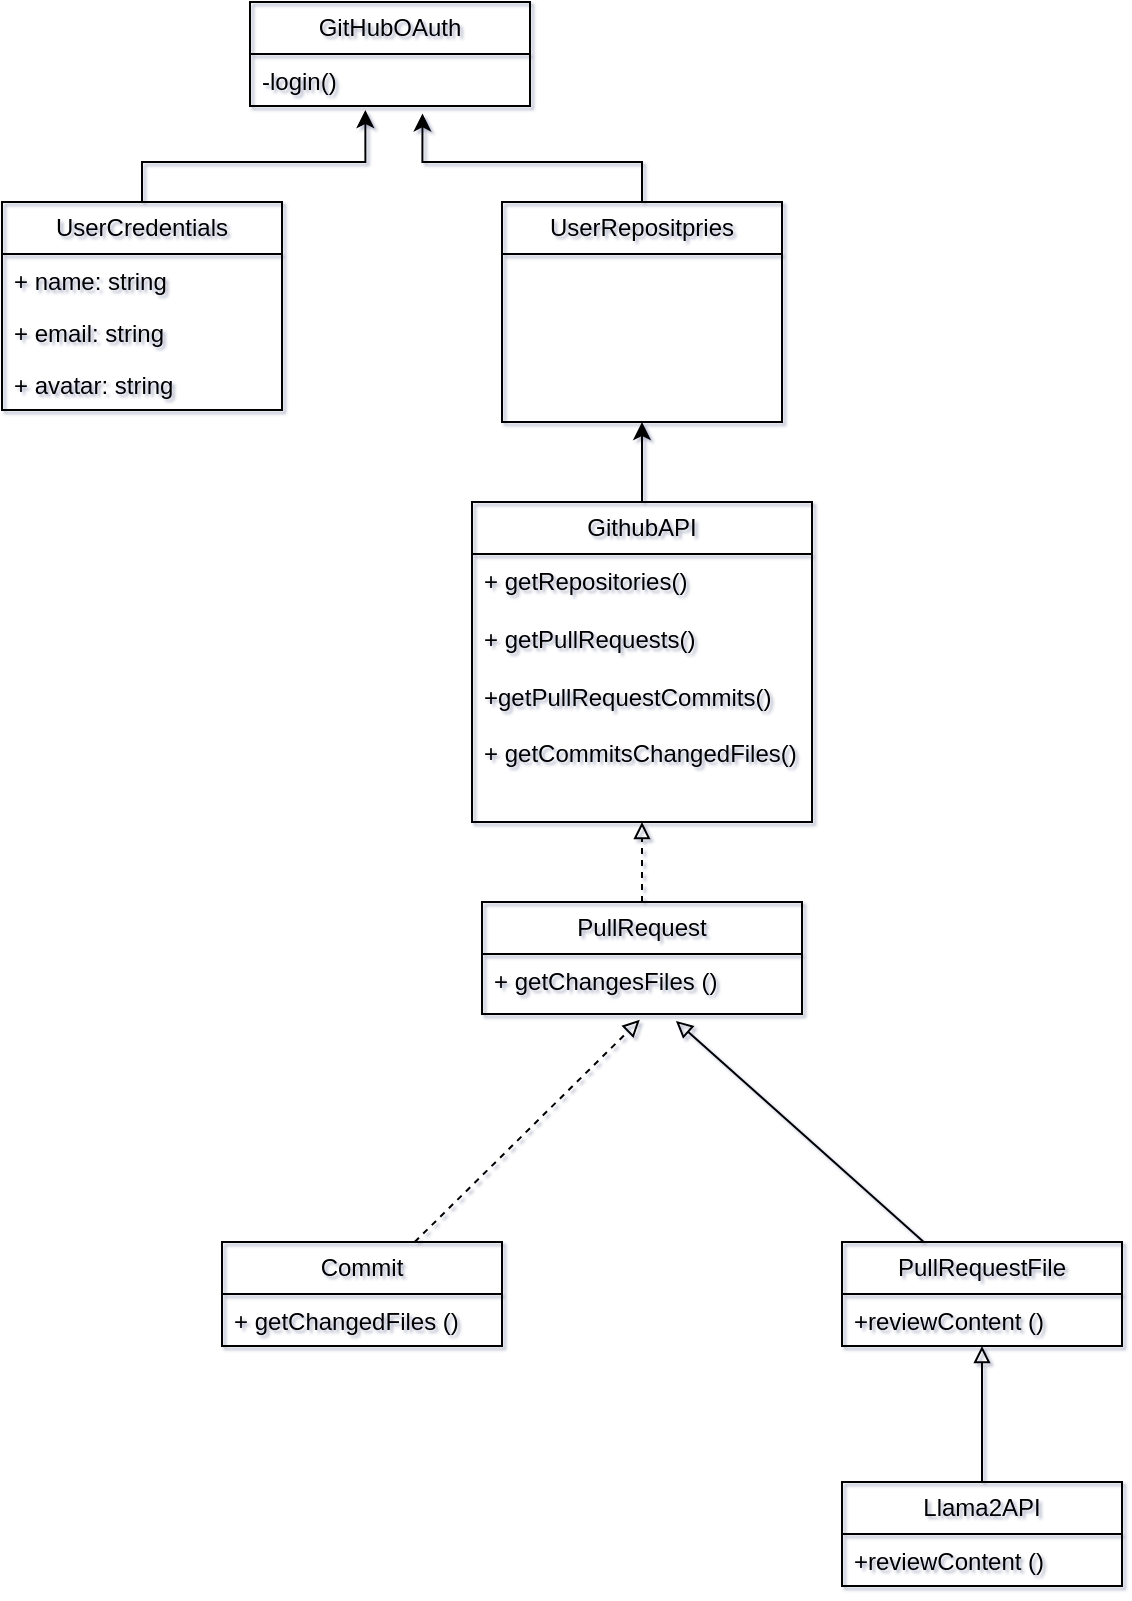 <mxfile version="23.1.5" type="github">
  <diagram id="C5RBs43oDa-KdzZeNtuy" name="Page-1">
    <mxGraphModel dx="1235" dy="655" grid="1" gridSize="10" guides="1" tooltips="1" connect="1" arrows="1" fold="1" page="1" pageScale="1" pageWidth="827" pageHeight="1169" background="none" math="0" shadow="1">
      <root>
        <mxCell id="WIyWlLk6GJQsqaUBKTNV-0" />
        <mxCell id="WIyWlLk6GJQsqaUBKTNV-1" parent="WIyWlLk6GJQsqaUBKTNV-0" />
        <mxCell id="ku6TE7efju-zCRIVMzbw-0" value="GitHubOAuth" style="swimlane;fontStyle=0;childLayout=stackLayout;horizontal=1;startSize=26;fillColor=none;horizontalStack=0;resizeParent=1;resizeParentMax=0;resizeLast=0;collapsible=1;marginBottom=0;whiteSpace=wrap;html=1;" vertex="1" parent="WIyWlLk6GJQsqaUBKTNV-1">
          <mxGeometry x="274" y="90" width="140" height="52" as="geometry" />
        </mxCell>
        <mxCell id="ku6TE7efju-zCRIVMzbw-1" value="-login()" style="text;strokeColor=none;fillColor=none;align=left;verticalAlign=top;spacingLeft=4;spacingRight=4;overflow=hidden;rotatable=0;points=[[0,0.5],[1,0.5]];portConstraint=eastwest;whiteSpace=wrap;html=1;" vertex="1" parent="ku6TE7efju-zCRIVMzbw-0">
          <mxGeometry y="26" width="140" height="26" as="geometry" />
        </mxCell>
        <mxCell id="ku6TE7efju-zCRIVMzbw-4" value="UserCredentials" style="swimlane;fontStyle=0;childLayout=stackLayout;horizontal=1;startSize=26;fillColor=none;horizontalStack=0;resizeParent=1;resizeParentMax=0;resizeLast=0;collapsible=1;marginBottom=0;whiteSpace=wrap;html=1;" vertex="1" parent="WIyWlLk6GJQsqaUBKTNV-1">
          <mxGeometry x="150" y="190" width="140" height="104" as="geometry" />
        </mxCell>
        <mxCell id="ku6TE7efju-zCRIVMzbw-5" value="+ name: string" style="text;strokeColor=none;fillColor=none;align=left;verticalAlign=top;spacingLeft=4;spacingRight=4;overflow=hidden;rotatable=0;points=[[0,0.5],[1,0.5]];portConstraint=eastwest;whiteSpace=wrap;html=1;" vertex="1" parent="ku6TE7efju-zCRIVMzbw-4">
          <mxGeometry y="26" width="140" height="26" as="geometry" />
        </mxCell>
        <mxCell id="ku6TE7efju-zCRIVMzbw-6" value="+ email: string" style="text;strokeColor=none;fillColor=none;align=left;verticalAlign=top;spacingLeft=4;spacingRight=4;overflow=hidden;rotatable=0;points=[[0,0.5],[1,0.5]];portConstraint=eastwest;whiteSpace=wrap;html=1;" vertex="1" parent="ku6TE7efju-zCRIVMzbw-4">
          <mxGeometry y="52" width="140" height="26" as="geometry" />
        </mxCell>
        <mxCell id="ku6TE7efju-zCRIVMzbw-7" value="+ avatar: string" style="text;strokeColor=none;fillColor=none;align=left;verticalAlign=top;spacingLeft=4;spacingRight=4;overflow=hidden;rotatable=0;points=[[0,0.5],[1,0.5]];portConstraint=eastwest;whiteSpace=wrap;html=1;" vertex="1" parent="ku6TE7efju-zCRIVMzbw-4">
          <mxGeometry y="78" width="140" height="26" as="geometry" />
        </mxCell>
        <mxCell id="ku6TE7efju-zCRIVMzbw-9" style="edgeStyle=orthogonalEdgeStyle;rounded=0;orthogonalLoop=1;jettySize=auto;html=1;entryX=0.412;entryY=1.077;entryDx=0;entryDy=0;entryPerimeter=0;" edge="1" parent="WIyWlLk6GJQsqaUBKTNV-1" source="ku6TE7efju-zCRIVMzbw-4" target="ku6TE7efju-zCRIVMzbw-1">
          <mxGeometry relative="1" as="geometry">
            <Array as="points">
              <mxPoint x="220" y="170" />
              <mxPoint x="332" y="170" />
            </Array>
          </mxGeometry>
        </mxCell>
        <mxCell id="ku6TE7efju-zCRIVMzbw-10" value="UserRepositpries" style="swimlane;fontStyle=0;childLayout=stackLayout;horizontal=1;startSize=26;fillColor=none;horizontalStack=0;resizeParent=1;resizeParentMax=0;resizeLast=0;collapsible=1;marginBottom=0;whiteSpace=wrap;html=1;" vertex="1" parent="WIyWlLk6GJQsqaUBKTNV-1">
          <mxGeometry x="400" y="190" width="140" height="110" as="geometry" />
        </mxCell>
        <mxCell id="ku6TE7efju-zCRIVMzbw-14" style="edgeStyle=orthogonalEdgeStyle;rounded=0;orthogonalLoop=1;jettySize=auto;html=1;entryX=0.616;entryY=1.143;entryDx=0;entryDy=0;entryPerimeter=0;" edge="1" parent="WIyWlLk6GJQsqaUBKTNV-1" source="ku6TE7efju-zCRIVMzbw-10" target="ku6TE7efju-zCRIVMzbw-1">
          <mxGeometry relative="1" as="geometry">
            <Array as="points">
              <mxPoint x="470" y="170" />
              <mxPoint x="360" y="170" />
            </Array>
          </mxGeometry>
        </mxCell>
        <mxCell id="ku6TE7efju-zCRIVMzbw-21" style="edgeStyle=orthogonalEdgeStyle;rounded=0;orthogonalLoop=1;jettySize=auto;html=1;exitX=0.5;exitY=0;exitDx=0;exitDy=0;entryX=0.5;entryY=1;entryDx=0;entryDy=0;" edge="1" parent="WIyWlLk6GJQsqaUBKTNV-1" source="ku6TE7efju-zCRIVMzbw-17" target="ku6TE7efju-zCRIVMzbw-10">
          <mxGeometry relative="1" as="geometry" />
        </mxCell>
        <mxCell id="ku6TE7efju-zCRIVMzbw-17" value="GithubAPI" style="swimlane;fontStyle=0;childLayout=stackLayout;horizontal=1;startSize=26;fillColor=none;horizontalStack=0;resizeParent=1;resizeParentMax=0;resizeLast=0;collapsible=1;marginBottom=0;whiteSpace=wrap;html=1;" vertex="1" parent="WIyWlLk6GJQsqaUBKTNV-1">
          <mxGeometry x="385" y="340" width="170" height="160" as="geometry" />
        </mxCell>
        <mxCell id="ku6TE7efju-zCRIVMzbw-19" value="+ getRepositories()&lt;br&gt;&lt;br&gt;+ getPullRequests()&lt;br&gt;&lt;br&gt;+getPullRequestCommits()&lt;br&gt;&lt;br&gt;+ getCommitsChangedFiles()" style="text;strokeColor=none;fillColor=none;align=left;verticalAlign=top;spacingLeft=4;spacingRight=4;overflow=hidden;rotatable=0;points=[[0,0.5],[1,0.5]];portConstraint=eastwest;whiteSpace=wrap;html=1;" vertex="1" parent="ku6TE7efju-zCRIVMzbw-17">
          <mxGeometry y="26" width="170" height="134" as="geometry" />
        </mxCell>
        <mxCell id="ku6TE7efju-zCRIVMzbw-26" value="" style="edgeStyle=orthogonalEdgeStyle;rounded=0;orthogonalLoop=1;jettySize=auto;html=1;dashed=1;endArrow=block;endFill=0;" edge="1" parent="WIyWlLk6GJQsqaUBKTNV-1" source="ku6TE7efju-zCRIVMzbw-22" target="ku6TE7efju-zCRIVMzbw-19">
          <mxGeometry relative="1" as="geometry">
            <Array as="points">
              <mxPoint x="470" y="520" />
              <mxPoint x="470" y="520" />
            </Array>
          </mxGeometry>
        </mxCell>
        <mxCell id="ku6TE7efju-zCRIVMzbw-22" value="PullRequest" style="swimlane;fontStyle=0;childLayout=stackLayout;horizontal=1;startSize=26;fillColor=none;horizontalStack=0;resizeParent=1;resizeParentMax=0;resizeLast=0;collapsible=1;marginBottom=0;whiteSpace=wrap;html=1;" vertex="1" parent="WIyWlLk6GJQsqaUBKTNV-1">
          <mxGeometry x="390" y="540" width="160" height="56" as="geometry" />
        </mxCell>
        <mxCell id="ku6TE7efju-zCRIVMzbw-23" value="+ getChangesFiles ()" style="text;strokeColor=none;fillColor=none;align=left;verticalAlign=top;spacingLeft=4;spacingRight=4;overflow=hidden;rotatable=0;points=[[0,0.5],[1,0.5]];portConstraint=eastwest;whiteSpace=wrap;html=1;" vertex="1" parent="ku6TE7efju-zCRIVMzbw-22">
          <mxGeometry y="26" width="160" height="30" as="geometry" />
        </mxCell>
        <mxCell id="ku6TE7efju-zCRIVMzbw-27" value="Commit" style="swimlane;fontStyle=0;childLayout=stackLayout;horizontal=1;startSize=26;fillColor=none;horizontalStack=0;resizeParent=1;resizeParentMax=0;resizeLast=0;collapsible=1;marginBottom=0;whiteSpace=wrap;html=1;" vertex="1" parent="WIyWlLk6GJQsqaUBKTNV-1">
          <mxGeometry x="260" y="710" width="140" height="52" as="geometry" />
        </mxCell>
        <mxCell id="ku6TE7efju-zCRIVMzbw-28" value="+ getChangedFiles ()" style="text;strokeColor=none;fillColor=none;align=left;verticalAlign=top;spacingLeft=4;spacingRight=4;overflow=hidden;rotatable=0;points=[[0,0.5],[1,0.5]];portConstraint=eastwest;whiteSpace=wrap;html=1;" vertex="1" parent="ku6TE7efju-zCRIVMzbw-27">
          <mxGeometry y="26" width="140" height="26" as="geometry" />
        </mxCell>
        <mxCell id="ku6TE7efju-zCRIVMzbw-33" style="rounded=0;orthogonalLoop=1;jettySize=auto;html=1;entryX=0.493;entryY=1.097;entryDx=0;entryDy=0;entryPerimeter=0;dashed=1;endArrow=block;endFill=0;" edge="1" parent="WIyWlLk6GJQsqaUBKTNV-1" source="ku6TE7efju-zCRIVMzbw-27" target="ku6TE7efju-zCRIVMzbw-23">
          <mxGeometry relative="1" as="geometry" />
        </mxCell>
        <mxCell id="ku6TE7efju-zCRIVMzbw-34" value="PullRequestFile" style="swimlane;fontStyle=0;childLayout=stackLayout;horizontal=1;startSize=26;fillColor=none;horizontalStack=0;resizeParent=1;resizeParentMax=0;resizeLast=0;collapsible=1;marginBottom=0;whiteSpace=wrap;html=1;" vertex="1" parent="WIyWlLk6GJQsqaUBKTNV-1">
          <mxGeometry x="570" y="710" width="140" height="52" as="geometry" />
        </mxCell>
        <mxCell id="ku6TE7efju-zCRIVMzbw-35" value="+reviewContent ()" style="text;strokeColor=none;fillColor=none;align=left;verticalAlign=top;spacingLeft=4;spacingRight=4;overflow=hidden;rotatable=0;points=[[0,0.5],[1,0.5]];portConstraint=eastwest;whiteSpace=wrap;html=1;" vertex="1" parent="ku6TE7efju-zCRIVMzbw-34">
          <mxGeometry y="26" width="140" height="26" as="geometry" />
        </mxCell>
        <mxCell id="ku6TE7efju-zCRIVMzbw-36" style="rounded=0;orthogonalLoop=1;jettySize=auto;html=1;entryX=0.606;entryY=1.115;entryDx=0;entryDy=0;entryPerimeter=0;endArrow=block;endFill=0;" edge="1" parent="WIyWlLk6GJQsqaUBKTNV-1" source="ku6TE7efju-zCRIVMzbw-34" target="ku6TE7efju-zCRIVMzbw-23">
          <mxGeometry relative="1" as="geometry" />
        </mxCell>
        <mxCell id="ku6TE7efju-zCRIVMzbw-40" style="edgeStyle=orthogonalEdgeStyle;rounded=0;orthogonalLoop=1;jettySize=auto;html=1;entryX=0.5;entryY=1;entryDx=0;entryDy=0;endArrow=block;endFill=0;" edge="1" parent="WIyWlLk6GJQsqaUBKTNV-1" source="ku6TE7efju-zCRIVMzbw-37" target="ku6TE7efju-zCRIVMzbw-34">
          <mxGeometry relative="1" as="geometry">
            <mxPoint x="640" y="770" as="targetPoint" />
            <Array as="points" />
          </mxGeometry>
        </mxCell>
        <mxCell id="ku6TE7efju-zCRIVMzbw-37" value="Llama2API" style="swimlane;fontStyle=0;childLayout=stackLayout;horizontal=1;startSize=26;fillColor=none;horizontalStack=0;resizeParent=1;resizeParentMax=0;resizeLast=0;collapsible=1;marginBottom=0;whiteSpace=wrap;html=1;" vertex="1" parent="WIyWlLk6GJQsqaUBKTNV-1">
          <mxGeometry x="570" y="830" width="140" height="52" as="geometry" />
        </mxCell>
        <mxCell id="ku6TE7efju-zCRIVMzbw-38" value="+reviewContent ()" style="text;strokeColor=none;fillColor=none;align=left;verticalAlign=top;spacingLeft=4;spacingRight=4;overflow=hidden;rotatable=0;points=[[0,0.5],[1,0.5]];portConstraint=eastwest;whiteSpace=wrap;html=1;" vertex="1" parent="ku6TE7efju-zCRIVMzbw-37">
          <mxGeometry y="26" width="140" height="26" as="geometry" />
        </mxCell>
      </root>
    </mxGraphModel>
  </diagram>
</mxfile>
